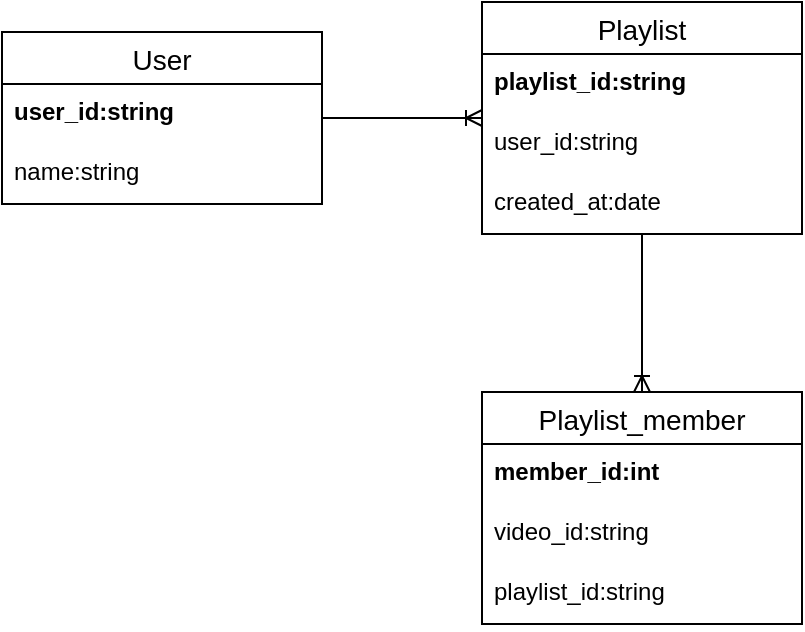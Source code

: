 <mxfile>
    <diagram id="JU1S6BrIFuvHH3gCZWXW" name="ページ1">
        <mxGraphModel dx="1429" dy="907" grid="1" gridSize="10" guides="1" tooltips="1" connect="1" arrows="1" fold="1" page="1" pageScale="1" pageWidth="827" pageHeight="583" math="0" shadow="0">
            <root>
                <mxCell id="0"/>
                <mxCell id="1" parent="0"/>
                <mxCell id="15" value="User" style="swimlane;fontStyle=0;childLayout=stackLayout;horizontal=1;startSize=26;horizontalStack=0;resizeParent=1;resizeParentMax=0;resizeLast=0;collapsible=1;marginBottom=0;align=center;fontSize=14;" vertex="1" parent="1">
                    <mxGeometry x="214" y="151" width="160" height="86" as="geometry"/>
                </mxCell>
                <mxCell id="16" value="user_id:string" style="text;strokeColor=none;fillColor=none;spacingLeft=4;spacingRight=4;overflow=hidden;rotatable=0;points=[[0,0.5],[1,0.5]];portConstraint=eastwest;fontSize=12;fontStyle=1" vertex="1" parent="15">
                    <mxGeometry y="26" width="160" height="30" as="geometry"/>
                </mxCell>
                <mxCell id="17" value="name:string" style="text;strokeColor=none;fillColor=none;spacingLeft=4;spacingRight=4;overflow=hidden;rotatable=0;points=[[0,0.5],[1,0.5]];portConstraint=eastwest;fontSize=12;" vertex="1" parent="15">
                    <mxGeometry y="56" width="160" height="30" as="geometry"/>
                </mxCell>
                <mxCell id="20" value="Playlist" style="swimlane;fontStyle=0;childLayout=stackLayout;horizontal=1;startSize=26;horizontalStack=0;resizeParent=1;resizeParentMax=0;resizeLast=0;collapsible=1;marginBottom=0;align=center;fontSize=14;" vertex="1" parent="1">
                    <mxGeometry x="454" y="136" width="160" height="116" as="geometry"/>
                </mxCell>
                <mxCell id="21" value="playlist_id:string" style="text;strokeColor=none;fillColor=none;spacingLeft=4;spacingRight=4;overflow=hidden;rotatable=0;points=[[0,0.5],[1,0.5]];portConstraint=eastwest;fontSize=12;fontStyle=1" vertex="1" parent="20">
                    <mxGeometry y="26" width="160" height="30" as="geometry"/>
                </mxCell>
                <mxCell id="28" value="user_id:string" style="text;strokeColor=none;fillColor=none;spacingLeft=4;spacingRight=4;overflow=hidden;rotatable=0;points=[[0,0.5],[1,0.5]];portConstraint=eastwest;fontSize=12;fontStyle=0" vertex="1" parent="20">
                    <mxGeometry y="56" width="160" height="30" as="geometry"/>
                </mxCell>
                <mxCell id="22" value="created_at:date" style="text;strokeColor=none;fillColor=none;spacingLeft=4;spacingRight=4;overflow=hidden;rotatable=0;points=[[0,0.5],[1,0.5]];portConstraint=eastwest;fontSize=12;" vertex="1" parent="20">
                    <mxGeometry y="86" width="160" height="30" as="geometry"/>
                </mxCell>
                <mxCell id="24" value="Playlist_member" style="swimlane;fontStyle=0;childLayout=stackLayout;horizontal=1;startSize=26;horizontalStack=0;resizeParent=1;resizeParentMax=0;resizeLast=0;collapsible=1;marginBottom=0;align=center;fontSize=14;" vertex="1" parent="1">
                    <mxGeometry x="454" y="331" width="160" height="116" as="geometry"/>
                </mxCell>
                <mxCell id="25" value="member_id:int" style="text;strokeColor=none;fillColor=none;spacingLeft=4;spacingRight=4;overflow=hidden;rotatable=0;points=[[0,0.5],[1,0.5]];portConstraint=eastwest;fontSize=12;fontStyle=1" vertex="1" parent="24">
                    <mxGeometry y="26" width="160" height="30" as="geometry"/>
                </mxCell>
                <mxCell id="26" value="video_id:string" style="text;strokeColor=none;fillColor=none;spacingLeft=4;spacingRight=4;overflow=hidden;rotatable=0;points=[[0,0.5],[1,0.5]];portConstraint=eastwest;fontSize=12;" vertex="1" parent="24">
                    <mxGeometry y="56" width="160" height="30" as="geometry"/>
                </mxCell>
                <mxCell id="27" value="playlist_id:string" style="text;strokeColor=none;fillColor=none;spacingLeft=4;spacingRight=4;overflow=hidden;rotatable=0;points=[[0,0.5],[1,0.5]];portConstraint=eastwest;fontSize=12;" vertex="1" parent="24">
                    <mxGeometry y="86" width="160" height="30" as="geometry"/>
                </mxCell>
                <mxCell id="29" value="" style="fontSize=12;html=1;endArrow=ERoneToMany;" edge="1" parent="1" source="15" target="20">
                    <mxGeometry width="100" height="100" relative="1" as="geometry">
                        <mxPoint x="324" y="411" as="sourcePoint"/>
                        <mxPoint x="424" y="311" as="targetPoint"/>
                    </mxGeometry>
                </mxCell>
                <mxCell id="30" value="" style="fontSize=12;html=1;endArrow=ERoneToMany;" edge="1" parent="1" source="20" target="24">
                    <mxGeometry width="100" height="100" relative="1" as="geometry">
                        <mxPoint x="384" y="204" as="sourcePoint"/>
                        <mxPoint x="464" y="204" as="targetPoint"/>
                    </mxGeometry>
                </mxCell>
            </root>
        </mxGraphModel>
    </diagram>
</mxfile>